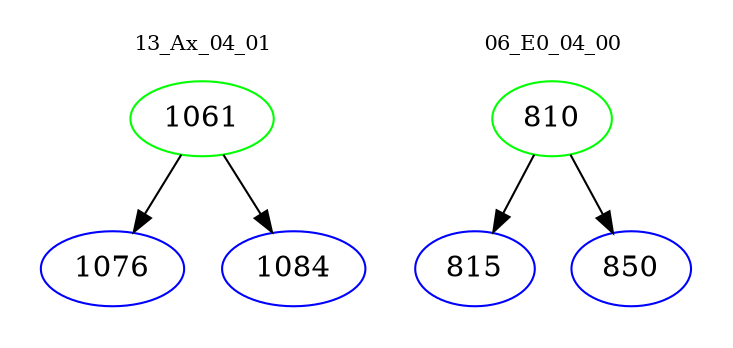digraph{
subgraph cluster_0 {
color = white
label = "13_Ax_04_01";
fontsize=10;
T0_1061 [label="1061", color="green"]
T0_1061 -> T0_1076 [color="black"]
T0_1076 [label="1076", color="blue"]
T0_1061 -> T0_1084 [color="black"]
T0_1084 [label="1084", color="blue"]
}
subgraph cluster_1 {
color = white
label = "06_E0_04_00";
fontsize=10;
T1_810 [label="810", color="green"]
T1_810 -> T1_815 [color="black"]
T1_815 [label="815", color="blue"]
T1_810 -> T1_850 [color="black"]
T1_850 [label="850", color="blue"]
}
}
